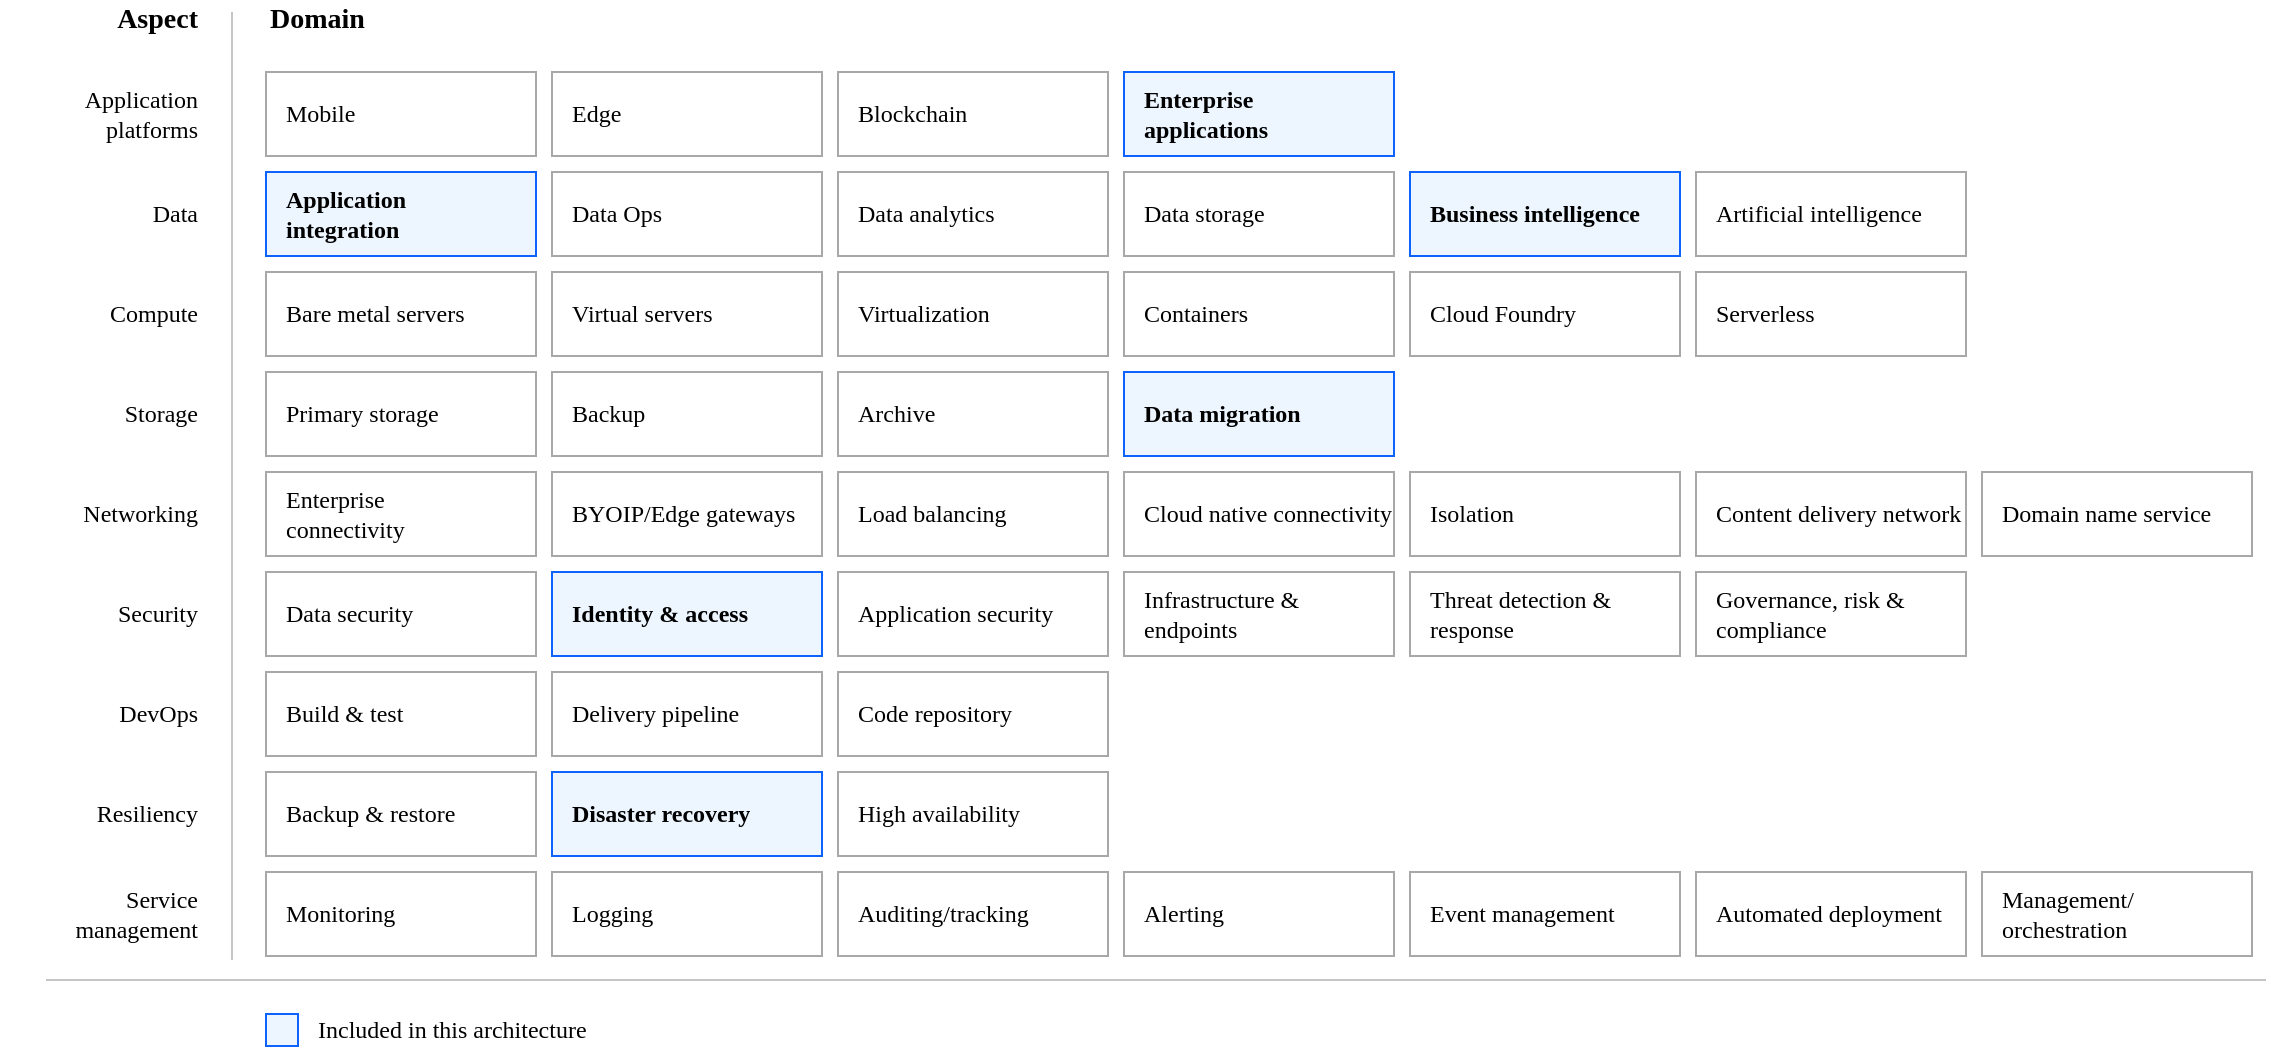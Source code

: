 <mxfile version="21.2.8" type="device">
  <diagram id="iQk230hBdAGukSs-h0T6" name="Page-1">
    <mxGraphModel dx="1242" dy="790" grid="1" gridSize="10" guides="1" tooltips="1" connect="1" arrows="1" fold="1" page="1" pageScale="1" pageWidth="850" pageHeight="1100" math="0" shadow="0">
      <root>
        <mxCell id="0" />
        <mxCell id="1" parent="0" />
        <mxCell id="vvGwZ6liFT7NTi3uzbrW-9" value="Application&lt;br&gt;integration" style="rounded=0;whiteSpace=wrap;html=1;strokeColor=#0E62FD;align=left;spacingLeft=8;fontFamily=IBM Plex Sans;fillColor=#EDF5FF;fontStyle=1;" parent="1" vertex="1">
          <mxGeometry x="160" y="116" width="135" height="42" as="geometry" />
        </mxCell>
        <mxCell id="vvGwZ6liFT7NTi3uzbrW-21" value="Bare metal servers" style="rounded=0;whiteSpace=wrap;html=1;strokeColor=#A8A8A8;align=left;spacingLeft=8;fontFamily=IBM Plex Sans;" parent="1" vertex="1">
          <mxGeometry x="160" y="166" width="135" height="42" as="geometry" />
        </mxCell>
        <mxCell id="vvGwZ6liFT7NTi3uzbrW-23" value="Primary storage" style="rounded=0;whiteSpace=wrap;html=1;strokeColor=#A8A8A8;align=left;spacingLeft=8;fontFamily=IBM Plex Sans;" parent="1" vertex="1">
          <mxGeometry x="160" y="216" width="135" height="42" as="geometry" />
        </mxCell>
        <mxCell id="vvGwZ6liFT7NTi3uzbrW-24" value="Enterprise &lt;br&gt;connectivity" style="rounded=0;whiteSpace=wrap;html=1;strokeColor=#A8A8A8;align=left;spacingLeft=8;fontFamily=IBM Plex Sans;" parent="1" vertex="1">
          <mxGeometry x="160" y="266" width="135" height="42" as="geometry" />
        </mxCell>
        <mxCell id="vvGwZ6liFT7NTi3uzbrW-25" value="Build &amp;amp; test" style="rounded=0;whiteSpace=wrap;html=1;strokeColor=#A8A8A8;align=left;spacingLeft=8;fontFamily=IBM Plex Sans;" parent="1" vertex="1">
          <mxGeometry x="160" y="366" width="135" height="42" as="geometry" />
        </mxCell>
        <mxCell id="vvGwZ6liFT7NTi3uzbrW-26" value="Data security" style="rounded=0;whiteSpace=wrap;html=1;strokeColor=#A8A8A8;align=left;spacingLeft=8;fontFamily=IBM Plex Sans;fontStyle=0;fillColor=default;" parent="1" vertex="1">
          <mxGeometry x="160" y="316" width="135" height="42" as="geometry" />
        </mxCell>
        <mxCell id="vvGwZ6liFT7NTi3uzbrW-27" value="Backup &amp;amp; restore" style="rounded=0;whiteSpace=wrap;html=1;strokeColor=#A8A8A8;align=left;spacingLeft=8;fontFamily=IBM Plex Sans;" parent="1" vertex="1">
          <mxGeometry x="160" y="416" width="135" height="42" as="geometry" />
        </mxCell>
        <mxCell id="vvGwZ6liFT7NTi3uzbrW-28" value="Monitoring" style="rounded=0;whiteSpace=wrap;html=1;strokeColor=#A8A8A8;align=left;spacingLeft=8;fontFamily=IBM Plex Sans;" parent="1" vertex="1">
          <mxGeometry x="160" y="466" width="135" height="42" as="geometry" />
        </mxCell>
        <mxCell id="vvGwZ6liFT7NTi3uzbrW-30" value="Edge" style="rounded=0;whiteSpace=wrap;html=1;strokeColor=#A8A8A8;align=left;spacingLeft=8;fontFamily=IBM Plex Sans;fillColor=default;fontStyle=0;" parent="1" vertex="1">
          <mxGeometry x="303" y="66" width="135" height="42" as="geometry" />
        </mxCell>
        <mxCell id="vvGwZ6liFT7NTi3uzbrW-31" value="Blockchain" style="rounded=0;whiteSpace=wrap;html=1;strokeColor=#A8A8A8;align=left;spacingLeft=8;fontFamily=IBM Plex Sans;fillColor=default;fontStyle=0;" parent="1" vertex="1">
          <mxGeometry x="446" y="66" width="135" height="42" as="geometry" />
        </mxCell>
        <mxCell id="vvGwZ6liFT7NTi3uzbrW-32" value="Enterprise &lt;br&gt;applications" style="rounded=0;whiteSpace=wrap;html=1;strokeColor=#0E62FD;align=left;spacingLeft=8;fontFamily=IBM Plex Sans;fillColor=#EDF5FF;fontStyle=1;" parent="1" vertex="1">
          <mxGeometry x="589" y="66" width="135" height="42" as="geometry" />
        </mxCell>
        <mxCell id="vvGwZ6liFT7NTi3uzbrW-34" value="Data Ops" style="rounded=0;whiteSpace=wrap;html=1;strokeColor=#A8A8A8;align=left;spacingLeft=8;fontFamily=IBM Plex Sans;fillColor=default;fontStyle=0;" parent="1" vertex="1">
          <mxGeometry x="303" y="116" width="135" height="42" as="geometry" />
        </mxCell>
        <mxCell id="vvGwZ6liFT7NTi3uzbrW-35" value="Data analytics" style="rounded=0;whiteSpace=wrap;html=1;strokeColor=#A8A8A8;align=left;spacingLeft=8;fontFamily=IBM Plex Sans;fillColor=default;fontStyle=0;" parent="1" vertex="1">
          <mxGeometry x="446" y="116" width="135" height="42" as="geometry" />
        </mxCell>
        <mxCell id="vvGwZ6liFT7NTi3uzbrW-36" value="Data storage" style="rounded=0;whiteSpace=wrap;html=1;strokeColor=#A8A8A8;align=left;spacingLeft=8;fontFamily=IBM Plex Sans;fillColor=default;fontStyle=0;" parent="1" vertex="1">
          <mxGeometry x="589" y="116" width="135" height="42" as="geometry" />
        </mxCell>
        <mxCell id="vvGwZ6liFT7NTi3uzbrW-37" value="Business intelligence" style="rounded=0;whiteSpace=wrap;html=1;strokeColor=#0E62FD;align=left;spacingLeft=8;fontFamily=IBM Plex Sans;fillColor=#EDF5FF;fontStyle=1;" parent="1" vertex="1">
          <mxGeometry x="732" y="116" width="135" height="42" as="geometry" />
        </mxCell>
        <mxCell id="vvGwZ6liFT7NTi3uzbrW-38" value="Virtual servers" style="rounded=0;whiteSpace=wrap;html=1;strokeColor=#A8A8A8;align=left;spacingLeft=8;fontFamily=IBM Plex Sans;fillColor=default;fontStyle=0;" parent="1" vertex="1">
          <mxGeometry x="303" y="166" width="135" height="42" as="geometry" />
        </mxCell>
        <mxCell id="vvGwZ6liFT7NTi3uzbrW-39" value="Virtualization" style="rounded=0;whiteSpace=wrap;html=1;strokeColor=#A8A8A8;align=left;spacingLeft=8;fontFamily=IBM Plex Sans;fillColor=default;fontStyle=0;" parent="1" vertex="1">
          <mxGeometry x="446" y="166" width="135" height="42" as="geometry" />
        </mxCell>
        <mxCell id="vvGwZ6liFT7NTi3uzbrW-40" value="Containers" style="rounded=0;whiteSpace=wrap;html=1;strokeColor=#A8A8A8;align=left;spacingLeft=8;fontFamily=IBM Plex Sans;fillColor=default;fontStyle=0;" parent="1" vertex="1">
          <mxGeometry x="589" y="166" width="135" height="42" as="geometry" />
        </mxCell>
        <mxCell id="vvGwZ6liFT7NTi3uzbrW-41" value="Cloud Foundry" style="rounded=0;whiteSpace=wrap;html=1;strokeColor=#A8A8A8;align=left;spacingLeft=8;fontFamily=IBM Plex Sans;fillColor=default;fontStyle=0;" parent="1" vertex="1">
          <mxGeometry x="732" y="166" width="135" height="42" as="geometry" />
        </mxCell>
        <mxCell id="vvGwZ6liFT7NTi3uzbrW-42" value="Serverless" style="rounded=0;whiteSpace=wrap;html=1;strokeColor=#A8A8A8;align=left;spacingLeft=8;fontFamily=IBM Plex Sans;fillColor=default;fontStyle=0;" parent="1" vertex="1">
          <mxGeometry x="875" y="166" width="135" height="42" as="geometry" />
        </mxCell>
        <mxCell id="vvGwZ6liFT7NTi3uzbrW-43" value="Backup" style="rounded=0;whiteSpace=wrap;html=1;strokeColor=#A8A8A8;align=left;spacingLeft=8;fontFamily=IBM Plex Sans;fillColor=default;fontStyle=0;" parent="1" vertex="1">
          <mxGeometry x="303" y="216" width="135" height="42" as="geometry" />
        </mxCell>
        <mxCell id="vvGwZ6liFT7NTi3uzbrW-44" value="Archive" style="rounded=0;whiteSpace=wrap;html=1;strokeColor=#A8A8A8;align=left;spacingLeft=8;fontFamily=IBM Plex Sans;fillColor=default;fontStyle=0;" parent="1" vertex="1">
          <mxGeometry x="446" y="216" width="135" height="42" as="geometry" />
        </mxCell>
        <mxCell id="vvGwZ6liFT7NTi3uzbrW-45" value="Data migration" style="rounded=0;whiteSpace=wrap;html=1;strokeColor=#0E62FD;align=left;spacingLeft=8;fontFamily=IBM Plex Sans;fillColor=#EDF5FF;fontStyle=1;" parent="1" vertex="1">
          <mxGeometry x="589" y="216" width="135" height="42" as="geometry" />
        </mxCell>
        <mxCell id="vvGwZ6liFT7NTi3uzbrW-46" value="BYOIP/Edge gateways" style="rounded=0;whiteSpace=wrap;html=1;strokeColor=#A8A8A8;align=left;spacingLeft=8;fontFamily=IBM Plex Sans;fillColor=default;fontStyle=0;" parent="1" vertex="1">
          <mxGeometry x="303" y="266" width="135" height="42" as="geometry" />
        </mxCell>
        <mxCell id="vvGwZ6liFT7NTi3uzbrW-47" value="Load balancing" style="rounded=0;whiteSpace=wrap;html=1;strokeColor=#A8A8A8;align=left;spacingLeft=8;fontFamily=IBM Plex Sans;fillColor=default;fontStyle=0;" parent="1" vertex="1">
          <mxGeometry x="446" y="266" width="135" height="42" as="geometry" />
        </mxCell>
        <mxCell id="vvGwZ6liFT7NTi3uzbrW-48" value="Cloud native connectivity" style="rounded=0;whiteSpace=wrap;html=1;strokeColor=#A8A8A8;align=left;spacingLeft=8;fontFamily=IBM Plex Sans;fillColor=default;fontStyle=0;" parent="1" vertex="1">
          <mxGeometry x="589" y="266" width="135" height="42" as="geometry" />
        </mxCell>
        <mxCell id="vvGwZ6liFT7NTi3uzbrW-49" value="Isolation" style="rounded=0;whiteSpace=wrap;html=1;strokeColor=#A8A8A8;align=left;spacingLeft=8;fontFamily=IBM Plex Sans;fillColor=default;fontStyle=0;" parent="1" vertex="1">
          <mxGeometry x="732" y="266" width="135" height="42" as="geometry" />
        </mxCell>
        <mxCell id="vvGwZ6liFT7NTi3uzbrW-50" value="Content delivery network" style="rounded=0;whiteSpace=wrap;html=1;strokeColor=#A8A8A8;align=left;spacingLeft=8;fontFamily=IBM Plex Sans;fillColor=default;fontStyle=0;" parent="1" vertex="1">
          <mxGeometry x="875" y="266" width="135" height="42" as="geometry" />
        </mxCell>
        <mxCell id="vvGwZ6liFT7NTi3uzbrW-51" value="Domain name service" style="rounded=0;whiteSpace=wrap;html=1;strokeColor=#A8A8A8;align=left;spacingLeft=8;fontFamily=IBM Plex Sans;fillColor=default;fontStyle=0;" parent="1" vertex="1">
          <mxGeometry x="1018" y="266" width="135" height="42" as="geometry" />
        </mxCell>
        <mxCell id="vvGwZ6liFT7NTi3uzbrW-52" value="Identity &amp;amp; access" style="rounded=0;whiteSpace=wrap;html=1;strokeColor=#0E62FD;align=left;spacingLeft=8;fontFamily=IBM Plex Sans;fillColor=#EDF5FF;fontStyle=1;" parent="1" vertex="1">
          <mxGeometry x="303" y="316" width="135" height="42" as="geometry" />
        </mxCell>
        <mxCell id="vvGwZ6liFT7NTi3uzbrW-53" value="Application security" style="rounded=0;whiteSpace=wrap;html=1;strokeColor=#A8A8A8;align=left;spacingLeft=8;fontFamily=IBM Plex Sans;fillColor=default;fontStyle=0;" parent="1" vertex="1">
          <mxGeometry x="446" y="316" width="135" height="42" as="geometry" />
        </mxCell>
        <mxCell id="vvGwZ6liFT7NTi3uzbrW-54" value="Infrastructure &amp;amp; endpoints" style="rounded=0;whiteSpace=wrap;html=1;strokeColor=#A8A8A8;align=left;spacingLeft=8;fontFamily=IBM Plex Sans;fillColor=default;fontStyle=0;" parent="1" vertex="1">
          <mxGeometry x="589" y="316" width="135" height="42" as="geometry" />
        </mxCell>
        <mxCell id="vvGwZ6liFT7NTi3uzbrW-55" value="Threat detection &amp;amp; response" style="rounded=0;whiteSpace=wrap;html=1;strokeColor=#A8A8A8;align=left;spacingLeft=8;fontFamily=IBM Plex Sans;fillColor=default;fontStyle=0;" parent="1" vertex="1">
          <mxGeometry x="732" y="316" width="135" height="42" as="geometry" />
        </mxCell>
        <mxCell id="vvGwZ6liFT7NTi3uzbrW-56" value="Governance, risk &amp;amp; compliance" style="rounded=0;whiteSpace=wrap;html=1;strokeColor=#A8A8A8;align=left;spacingLeft=8;fontFamily=IBM Plex Sans;fillColor=default;fontStyle=0;" parent="1" vertex="1">
          <mxGeometry x="875" y="316" width="135" height="42" as="geometry" />
        </mxCell>
        <mxCell id="vvGwZ6liFT7NTi3uzbrW-57" value="Delivery pipeline" style="rounded=0;whiteSpace=wrap;html=1;strokeColor=#A8A8A8;align=left;spacingLeft=8;fontFamily=IBM Plex Sans;fillColor=default;fontStyle=0;" parent="1" vertex="1">
          <mxGeometry x="303" y="366" width="135" height="42" as="geometry" />
        </mxCell>
        <mxCell id="vvGwZ6liFT7NTi3uzbrW-58" value="Code repository" style="rounded=0;whiteSpace=wrap;html=1;strokeColor=#A8A8A8;align=left;spacingLeft=8;fontFamily=IBM Plex Sans;fillColor=default;fontStyle=0;" parent="1" vertex="1">
          <mxGeometry x="446" y="366" width="135" height="42" as="geometry" />
        </mxCell>
        <mxCell id="vvGwZ6liFT7NTi3uzbrW-59" value="Disaster recovery" style="rounded=0;whiteSpace=wrap;html=1;strokeColor=#0E62FD;align=left;spacingLeft=8;fontFamily=IBM Plex Sans;fillColor=#EDF5FF;fontStyle=1;" parent="1" vertex="1">
          <mxGeometry x="303" y="416" width="135" height="42" as="geometry" />
        </mxCell>
        <mxCell id="vvGwZ6liFT7NTi3uzbrW-60" value="High availability" style="rounded=0;whiteSpace=wrap;html=1;strokeColor=#A8A8A8;align=left;spacingLeft=8;fontFamily=IBM Plex Sans;fillColor=default;fontStyle=0;" parent="1" vertex="1">
          <mxGeometry x="446" y="416" width="135" height="42" as="geometry" />
        </mxCell>
        <mxCell id="vvGwZ6liFT7NTi3uzbrW-61" value="Logging" style="rounded=0;whiteSpace=wrap;html=1;strokeColor=#A8A8A8;align=left;spacingLeft=8;fontFamily=IBM Plex Sans;fillColor=default;fontStyle=0;" parent="1" vertex="1">
          <mxGeometry x="303" y="466" width="135" height="42" as="geometry" />
        </mxCell>
        <mxCell id="vvGwZ6liFT7NTi3uzbrW-62" value="Auditing/tracking" style="rounded=0;whiteSpace=wrap;html=1;strokeColor=#A8A8A8;align=left;spacingLeft=8;fontFamily=IBM Plex Sans;fillColor=default;fontStyle=0;" parent="1" vertex="1">
          <mxGeometry x="446" y="466" width="135" height="42" as="geometry" />
        </mxCell>
        <mxCell id="vvGwZ6liFT7NTi3uzbrW-63" value="Alerting" style="rounded=0;whiteSpace=wrap;html=1;strokeColor=#A8A8A8;align=left;spacingLeft=8;fontFamily=IBM Plex Sans;fillColor=default;fontStyle=0;" parent="1" vertex="1">
          <mxGeometry x="589" y="466" width="135" height="42" as="geometry" />
        </mxCell>
        <mxCell id="vvGwZ6liFT7NTi3uzbrW-64" value="Event management" style="rounded=0;whiteSpace=wrap;html=1;strokeColor=#A8A8A8;align=left;spacingLeft=8;fontFamily=IBM Plex Sans;fillColor=default;fontStyle=0;" parent="1" vertex="1">
          <mxGeometry x="732" y="466" width="135" height="42" as="geometry" />
        </mxCell>
        <mxCell id="vvGwZ6liFT7NTi3uzbrW-65" value="Automated deployment" style="rounded=0;whiteSpace=wrap;html=1;strokeColor=#A8A8A8;align=left;spacingLeft=8;fontFamily=IBM Plex Sans;fillColor=default;fontStyle=0;" parent="1" vertex="1">
          <mxGeometry x="875" y="466" width="135" height="42" as="geometry" />
        </mxCell>
        <mxCell id="vvGwZ6liFT7NTi3uzbrW-66" value="Management/&lt;br&gt;orchestration" style="rounded=0;whiteSpace=wrap;html=1;strokeColor=#A8A8A8;align=left;spacingLeft=8;fontFamily=IBM Plex Sans;fillColor=default;fontStyle=0;" parent="1" vertex="1">
          <mxGeometry x="1018" y="466" width="135" height="42" as="geometry" />
        </mxCell>
        <mxCell id="vvGwZ6liFT7NTi3uzbrW-70" value="" style="endArrow=none;html=1;rounded=0;fontFamily=IBM Plex Sans;fontSize=12;fontColor=default;strokeColor=#C6C6C6;" parent="1" edge="1">
          <mxGeometry width="50" height="50" relative="1" as="geometry">
            <mxPoint x="143" y="510" as="sourcePoint" />
            <mxPoint x="143" y="36" as="targetPoint" />
          </mxGeometry>
        </mxCell>
        <mxCell id="vvGwZ6liFT7NTi3uzbrW-72" value="Domain" style="text;strokeColor=none;fillColor=none;html=1;fontSize=14;fontStyle=1;verticalAlign=middle;align=left;rounded=0;fontFamily=IBM Plex Sans;fontColor=default;" parent="1" vertex="1">
          <mxGeometry x="160" y="30" width="100" height="20" as="geometry" />
        </mxCell>
        <mxCell id="vvGwZ6liFT7NTi3uzbrW-73" value="Aspect" style="text;strokeColor=none;fillColor=none;html=1;fontSize=14;fontStyle=1;verticalAlign=middle;align=right;rounded=0;fontFamily=IBM Plex Sans;fontColor=default;" parent="1" vertex="1">
          <mxGeometry x="27" y="30" width="100" height="20" as="geometry" />
        </mxCell>
        <mxCell id="vvGwZ6liFT7NTi3uzbrW-74" value="Application &lt;br&gt;platforms" style="text;strokeColor=none;fillColor=none;html=1;fontSize=12;fontStyle=0;verticalAlign=middle;align=right;rounded=0;fontFamily=IBM Plex Sans;fontColor=default;" parent="1" vertex="1">
          <mxGeometry x="27" y="77" width="100" height="20" as="geometry" />
        </mxCell>
        <mxCell id="vvGwZ6liFT7NTi3uzbrW-75" value="Data" style="text;strokeColor=none;fillColor=none;html=1;fontSize=12;fontStyle=0;verticalAlign=middle;align=right;rounded=0;fontFamily=IBM Plex Sans;fontColor=default;" parent="1" vertex="1">
          <mxGeometry x="27" y="127" width="100" height="20" as="geometry" />
        </mxCell>
        <mxCell id="vvGwZ6liFT7NTi3uzbrW-76" value="Compute" style="text;strokeColor=none;fillColor=none;html=1;fontSize=12;fontStyle=0;verticalAlign=middle;align=right;rounded=0;fontFamily=IBM Plex Sans;fontColor=default;" parent="1" vertex="1">
          <mxGeometry x="27" y="177" width="100" height="20" as="geometry" />
        </mxCell>
        <mxCell id="vvGwZ6liFT7NTi3uzbrW-77" value="Storage" style="text;strokeColor=none;fillColor=none;html=1;fontSize=12;fontStyle=0;verticalAlign=middle;align=right;rounded=0;fontFamily=IBM Plex Sans;fontColor=default;" parent="1" vertex="1">
          <mxGeometry x="27" y="227" width="100" height="20" as="geometry" />
        </mxCell>
        <mxCell id="vvGwZ6liFT7NTi3uzbrW-78" value="Networking" style="text;strokeColor=none;fillColor=none;html=1;fontSize=12;fontStyle=0;verticalAlign=middle;align=right;rounded=0;fontFamily=IBM Plex Sans;fontColor=default;" parent="1" vertex="1">
          <mxGeometry x="27" y="277" width="100" height="20" as="geometry" />
        </mxCell>
        <mxCell id="vvGwZ6liFT7NTi3uzbrW-79" value="Security" style="text;strokeColor=none;fillColor=none;html=1;fontSize=12;fontStyle=0;verticalAlign=middle;align=right;rounded=0;fontFamily=IBM Plex Sans;fontColor=default;" parent="1" vertex="1">
          <mxGeometry x="27" y="327" width="100" height="20" as="geometry" />
        </mxCell>
        <mxCell id="vvGwZ6liFT7NTi3uzbrW-80" value="DevOps" style="text;strokeColor=none;fillColor=none;html=1;fontSize=12;fontStyle=0;verticalAlign=middle;align=right;rounded=0;fontFamily=IBM Plex Sans;fontColor=default;" parent="1" vertex="1">
          <mxGeometry x="27" y="377" width="100" height="20" as="geometry" />
        </mxCell>
        <mxCell id="vvGwZ6liFT7NTi3uzbrW-81" value="Resiliency" style="text;strokeColor=none;fillColor=none;html=1;fontSize=12;fontStyle=0;verticalAlign=middle;align=right;rounded=0;fontFamily=IBM Plex Sans;fontColor=default;" parent="1" vertex="1">
          <mxGeometry x="27" y="427" width="100" height="20" as="geometry" />
        </mxCell>
        <mxCell id="vvGwZ6liFT7NTi3uzbrW-83" value="Service&lt;br&gt;management" style="text;strokeColor=none;fillColor=none;html=1;fontSize=12;fontStyle=0;verticalAlign=middle;align=right;rounded=0;fontFamily=IBM Plex Sans;fontColor=default;" parent="1" vertex="1">
          <mxGeometry x="27" y="477" width="100" height="20" as="geometry" />
        </mxCell>
        <mxCell id="vvGwZ6liFT7NTi3uzbrW-86" value="" style="endArrow=none;html=1;rounded=0;fontFamily=IBM Plex Sans;fontSize=12;fontColor=default;strokeColor=#C6C6C6;" parent="1" edge="1">
          <mxGeometry width="50" height="50" relative="1" as="geometry">
            <mxPoint x="50" y="520" as="sourcePoint" />
            <mxPoint x="1160" y="520" as="targetPoint" />
          </mxGeometry>
        </mxCell>
        <mxCell id="vvGwZ6liFT7NTi3uzbrW-88" value="" style="rounded=0;whiteSpace=wrap;html=1;strokeColor=#0E62FD;align=left;spacingLeft=8;fontFamily=IBM Plex Sans;fontStyle=1;fillColor=#EDF5FF;" parent="1" vertex="1">
          <mxGeometry x="160" y="537" width="16" height="16" as="geometry" />
        </mxCell>
        <mxCell id="vvGwZ6liFT7NTi3uzbrW-89" value="Included in this architecture" style="text;strokeColor=none;fillColor=none;html=1;fontSize=12;fontStyle=0;verticalAlign=middle;align=left;rounded=0;fontFamily=IBM Plex Sans;fontColor=default;" parent="1" vertex="1">
          <mxGeometry x="184" y="535" width="100" height="20" as="geometry" />
        </mxCell>
        <mxCell id="9zC9d3bsEImmLCJwYM-r-1" value="Artificial intelligence" style="rounded=0;whiteSpace=wrap;html=1;strokeColor=#A8A8A8;align=left;spacingLeft=8;fontFamily=IBM Plex Sans;fillColor=default;fontStyle=0;" parent="1" vertex="1">
          <mxGeometry x="875" y="116" width="135" height="42" as="geometry" />
        </mxCell>
        <mxCell id="iug72egcjPJNp2H8n7Mh-3" value="Mobile" style="rounded=0;whiteSpace=wrap;html=1;strokeColor=#A8A8A8;align=left;spacingLeft=8;fontFamily=IBM Plex Sans;fillColor=default;fontStyle=0;" parent="1" vertex="1">
          <mxGeometry x="160" y="66" width="135" height="42" as="geometry" />
        </mxCell>
      </root>
    </mxGraphModel>
  </diagram>
</mxfile>
